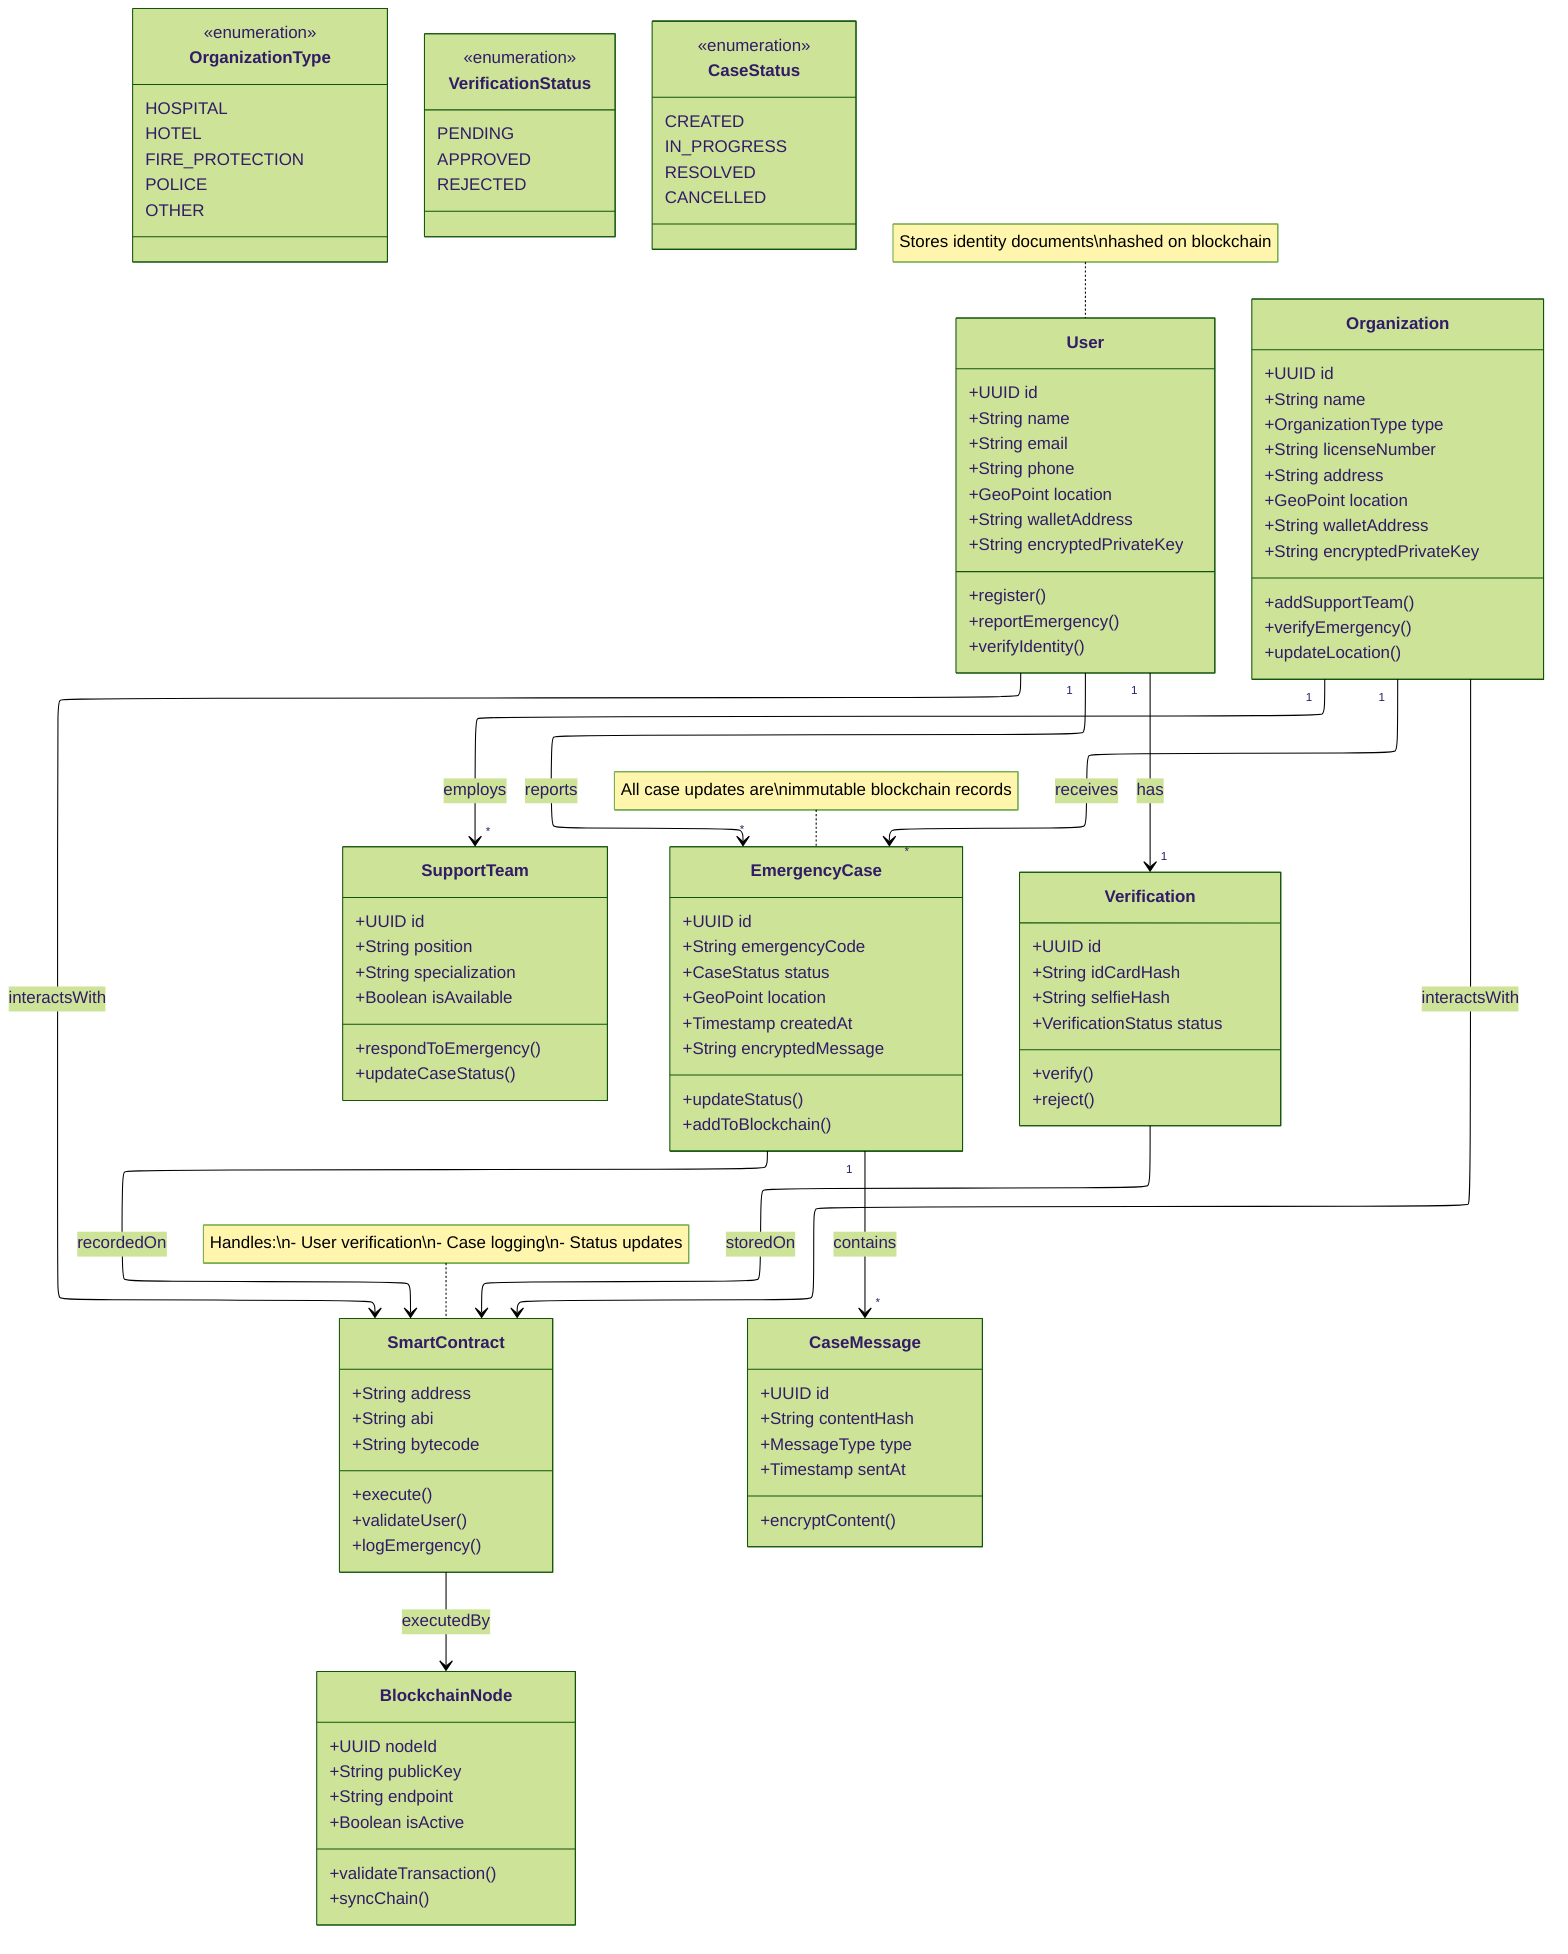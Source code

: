 ---
config:
  look: classic
  layout: elk
  theme: forest
---
classDiagram
    class OrganizationType {
        <<enumeration>>
        HOSPITAL
        HOTEL
        FIRE_PROTECTION
        POLICE
        OTHER
    }
    class VerificationStatus {
        <<enumeration>>
        PENDING
        APPROVED
        REJECTED
    }
    class CaseStatus {
        <<enumeration>>
        CREATED
        IN_PROGRESS
        RESOLVED
        CANCELLED
    }
    class User {
        +UUID id
        +String name
        +String email
        +String phone
        +GeoPoint location
        +String walletAddress
        +String encryptedPrivateKey
        +register()
        +reportEmergency()
        +verifyIdentity()
    }
    class Organization {
        +UUID id
        +String name
        +OrganizationType type
        +String licenseNumber
        +String address
        +GeoPoint location
        +String walletAddress
        +String encryptedPrivateKey
        +addSupportTeam()
        +verifyEmergency()
        +updateLocation()
    }
    class SupportTeam {
        +UUID id
        +String position
        +String specialization
        +Boolean isAvailable
        +respondToEmergency()
        +updateCaseStatus()
    }
    class EmergencyCase {
        +UUID id
        +String emergencyCode
        +CaseStatus status
        +GeoPoint location
        +Timestamp createdAt
        +String encryptedMessage
        +updateStatus()
        +addToBlockchain()
    }
    class Verification {
        +UUID id
        +String idCardHash
        +String selfieHash
        +VerificationStatus status
        +verify()
        +reject()
    }
    class BlockchainNode {
        +UUID nodeId
        +String publicKey
        +String endpoint
        +Boolean isActive
        +validateTransaction()
        +syncChain()
    }
    class SmartContract {
        +String address
        +String abi
        +String bytecode
        +execute()
        +validateUser()
        +logEmergency()
    }
    class CaseMessage {
        +UUID id
        +String contentHash
        +MessageType type
        +Timestamp sentAt
        +encryptContent()
    }
    User "1" --> "1" Verification : has
    User "1" --> "*" EmergencyCase : reports
    Organization "1" --> "*" SupportTeam : employs
    Organization "1" --> "*" EmergencyCase : receives
    EmergencyCase "1" --> "*" CaseMessage : contains
    User --> SmartContract : interactsWith
    Organization --> SmartContract : interactsWith
    EmergencyCase --> SmartContract : recordedOn
    SmartContract --> BlockchainNode : executedBy
    Verification --> SmartContract : storedOn
    note for User "Stores identity documents\nhashed on blockchain"
    note for EmergencyCase "All case updates are\nimmutable blockchain records"
    note for SmartContract "Handles:\n- User verification\n- Case logging\n- Status updates"